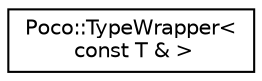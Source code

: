 digraph "Graphical Class Hierarchy"
{
 // LATEX_PDF_SIZE
  edge [fontname="Helvetica",fontsize="10",labelfontname="Helvetica",labelfontsize="10"];
  node [fontname="Helvetica",fontsize="10",shape=record];
  rankdir="LR";
  Node0 [label="Poco::TypeWrapper\<\l const T & \>",height=0.2,width=0.4,color="black", fillcolor="white", style="filled",URL="$structPoco_1_1TypeWrapper_3_01const_01T_01_6_01_4.html",tooltip=" "];
}
